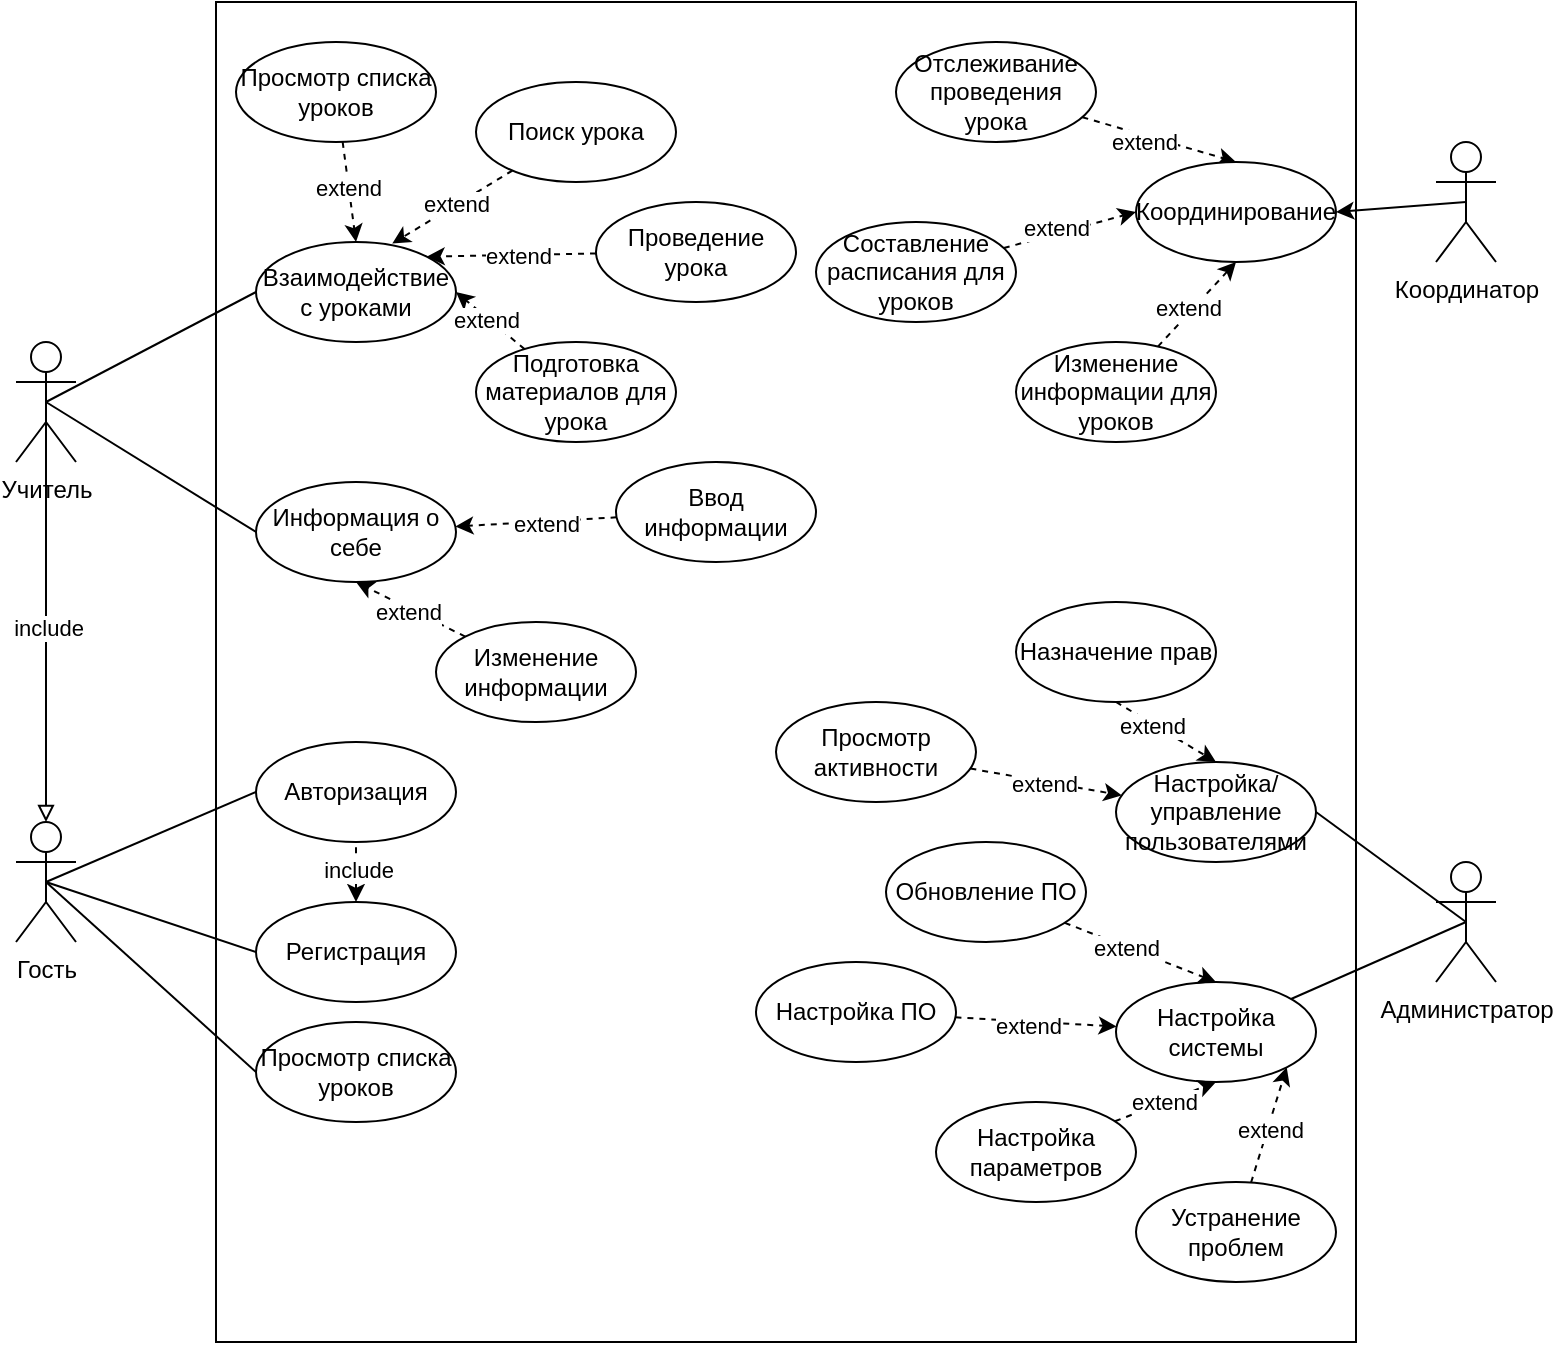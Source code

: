 <mxfile version="24.8.2">
  <diagram name="Страница — 1" id="yUjNuhFF3UaCH0LW1tKZ">
    <mxGraphModel dx="2037" dy="1929" grid="1" gridSize="10" guides="1" tooltips="1" connect="1" arrows="1" fold="1" page="1" pageScale="1" pageWidth="827" pageHeight="1169" math="0" shadow="0">
      <root>
        <mxCell id="0" />
        <mxCell id="1" parent="0" />
        <mxCell id="MDafYWsalDMEgTVLhbbN-1" value="" style="rounded=0;whiteSpace=wrap;html=1;fillColor=none;" vertex="1" parent="1">
          <mxGeometry x="-10" y="-110" width="570" height="670" as="geometry" />
        </mxCell>
        <mxCell id="MDafYWsalDMEgTVLhbbN-67" style="rounded=0;orthogonalLoop=1;jettySize=auto;html=1;exitX=0.5;exitY=0.5;exitDx=0;exitDy=0;exitPerimeter=0;entryX=0;entryY=0.5;entryDx=0;entryDy=0;endArrow=none;endFill=0;" edge="1" parent="1" source="MDafYWsalDMEgTVLhbbN-2" target="MDafYWsalDMEgTVLhbbN-66">
          <mxGeometry relative="1" as="geometry" />
        </mxCell>
        <mxCell id="MDafYWsalDMEgTVLhbbN-68" style="rounded=0;orthogonalLoop=1;jettySize=auto;html=1;exitX=0.5;exitY=0.5;exitDx=0;exitDy=0;exitPerimeter=0;entryX=0;entryY=0.5;entryDx=0;entryDy=0;endArrow=none;endFill=0;" edge="1" parent="1" source="MDafYWsalDMEgTVLhbbN-2" target="MDafYWsalDMEgTVLhbbN-64">
          <mxGeometry relative="1" as="geometry" />
        </mxCell>
        <mxCell id="MDafYWsalDMEgTVLhbbN-77" style="rounded=0;orthogonalLoop=1;jettySize=auto;html=1;exitX=0.5;exitY=0.5;exitDx=0;exitDy=0;exitPerimeter=0;entryX=0;entryY=0.5;entryDx=0;entryDy=0;endArrow=none;endFill=0;" edge="1" parent="1" source="MDafYWsalDMEgTVLhbbN-2" target="MDafYWsalDMEgTVLhbbN-65">
          <mxGeometry relative="1" as="geometry" />
        </mxCell>
        <mxCell id="MDafYWsalDMEgTVLhbbN-2" value="Гость" style="shape=umlActor;verticalLabelPosition=bottom;verticalAlign=top;html=1;outlineConnect=0;" vertex="1" parent="1">
          <mxGeometry x="-110" y="300" width="30" height="60" as="geometry" />
        </mxCell>
        <mxCell id="MDafYWsalDMEgTVLhbbN-75" style="rounded=0;orthogonalLoop=1;jettySize=auto;html=1;entryX=0;entryY=0.5;entryDx=0;entryDy=0;endArrow=none;endFill=0;exitX=0.5;exitY=0.5;exitDx=0;exitDy=0;exitPerimeter=0;" edge="1" parent="1" source="MDafYWsalDMEgTVLhbbN-3" target="MDafYWsalDMEgTVLhbbN-49">
          <mxGeometry relative="1" as="geometry" />
        </mxCell>
        <mxCell id="MDafYWsalDMEgTVLhbbN-76" style="rounded=0;orthogonalLoop=1;jettySize=auto;html=1;entryX=0;entryY=0.5;entryDx=0;entryDy=0;exitX=0.5;exitY=0.5;exitDx=0;exitDy=0;exitPerimeter=0;endArrow=none;endFill=0;" edge="1" parent="1" source="MDafYWsalDMEgTVLhbbN-3" target="MDafYWsalDMEgTVLhbbN-53">
          <mxGeometry relative="1" as="geometry" />
        </mxCell>
        <mxCell id="MDafYWsalDMEgTVLhbbN-3" value="Учитель" style="shape=umlActor;verticalLabelPosition=bottom;verticalAlign=top;html=1;outlineConnect=0;" vertex="1" parent="1">
          <mxGeometry x="-110" y="60" width="30" height="60" as="geometry" />
        </mxCell>
        <mxCell id="MDafYWsalDMEgTVLhbbN-28" style="rounded=0;orthogonalLoop=1;jettySize=auto;html=1;exitX=0.5;exitY=0.5;exitDx=0;exitDy=0;exitPerimeter=0;entryX=1;entryY=0.5;entryDx=0;entryDy=0;" edge="1" parent="1" source="MDafYWsalDMEgTVLhbbN-4" target="MDafYWsalDMEgTVLhbbN-26">
          <mxGeometry relative="1" as="geometry" />
        </mxCell>
        <mxCell id="MDafYWsalDMEgTVLhbbN-4" value="Координатор" style="shape=umlActor;verticalLabelPosition=bottom;verticalAlign=top;html=1;outlineConnect=0;" vertex="1" parent="1">
          <mxGeometry x="600" y="-40" width="30" height="60" as="geometry" />
        </mxCell>
        <mxCell id="MDafYWsalDMEgTVLhbbN-22" style="rounded=0;orthogonalLoop=1;jettySize=auto;html=1;exitX=0.5;exitY=0.5;exitDx=0;exitDy=0;exitPerimeter=0;endArrow=none;endFill=0;" edge="1" parent="1" source="MDafYWsalDMEgTVLhbbN-5" target="MDafYWsalDMEgTVLhbbN-11">
          <mxGeometry relative="1" as="geometry" />
        </mxCell>
        <mxCell id="MDafYWsalDMEgTVLhbbN-23" style="rounded=0;orthogonalLoop=1;jettySize=auto;html=1;exitX=0.5;exitY=0.5;exitDx=0;exitDy=0;exitPerimeter=0;entryX=1;entryY=0.5;entryDx=0;entryDy=0;endArrow=none;endFill=0;" edge="1" parent="1" source="MDafYWsalDMEgTVLhbbN-5" target="MDafYWsalDMEgTVLhbbN-8">
          <mxGeometry relative="1" as="geometry" />
        </mxCell>
        <mxCell id="MDafYWsalDMEgTVLhbbN-5" value="Администратор" style="shape=umlActor;verticalLabelPosition=bottom;verticalAlign=top;html=1;outlineConnect=0;" vertex="1" parent="1">
          <mxGeometry x="600" y="320" width="30" height="60" as="geometry" />
        </mxCell>
        <mxCell id="MDafYWsalDMEgTVLhbbN-8" value="Настройка/управление пользователями" style="ellipse;whiteSpace=wrap;html=1;" vertex="1" parent="1">
          <mxGeometry x="440" y="270" width="100" height="50" as="geometry" />
        </mxCell>
        <mxCell id="MDafYWsalDMEgTVLhbbN-12" style="rounded=0;orthogonalLoop=1;jettySize=auto;html=1;exitX=0.5;exitY=1;exitDx=0;exitDy=0;entryX=0.5;entryY=0;entryDx=0;entryDy=0;dashed=1;" edge="1" parent="1" source="MDafYWsalDMEgTVLhbbN-9" target="MDafYWsalDMEgTVLhbbN-8">
          <mxGeometry relative="1" as="geometry" />
        </mxCell>
        <mxCell id="MDafYWsalDMEgTVLhbbN-37" value="extend" style="edgeLabel;html=1;align=center;verticalAlign=middle;resizable=0;points=[];" vertex="1" connectable="0" parent="MDafYWsalDMEgTVLhbbN-12">
          <mxGeometry x="-0.278" y="-1" relative="1" as="geometry">
            <mxPoint as="offset" />
          </mxGeometry>
        </mxCell>
        <mxCell id="MDafYWsalDMEgTVLhbbN-9" value="Назначение прав" style="ellipse;whiteSpace=wrap;html=1;" vertex="1" parent="1">
          <mxGeometry x="390" y="190" width="100" height="50" as="geometry" />
        </mxCell>
        <mxCell id="MDafYWsalDMEgTVLhbbN-13" value="" style="rounded=0;orthogonalLoop=1;jettySize=auto;html=1;dashed=1;" edge="1" parent="1" source="MDafYWsalDMEgTVLhbbN-10" target="MDafYWsalDMEgTVLhbbN-8">
          <mxGeometry relative="1" as="geometry" />
        </mxCell>
        <mxCell id="MDafYWsalDMEgTVLhbbN-38" value="extend" style="edgeLabel;html=1;align=center;verticalAlign=middle;resizable=0;points=[];" vertex="1" connectable="0" parent="MDafYWsalDMEgTVLhbbN-13">
          <mxGeometry x="-0.042" y="-1" relative="1" as="geometry">
            <mxPoint as="offset" />
          </mxGeometry>
        </mxCell>
        <mxCell id="MDafYWsalDMEgTVLhbbN-10" value="Просмотр активности" style="ellipse;whiteSpace=wrap;html=1;" vertex="1" parent="1">
          <mxGeometry x="270" y="240" width="100" height="50" as="geometry" />
        </mxCell>
        <mxCell id="MDafYWsalDMEgTVLhbbN-11" value="Настройка системы" style="ellipse;whiteSpace=wrap;html=1;" vertex="1" parent="1">
          <mxGeometry x="440" y="380" width="100" height="50" as="geometry" />
        </mxCell>
        <mxCell id="MDafYWsalDMEgTVLhbbN-17" style="rounded=0;orthogonalLoop=1;jettySize=auto;html=1;entryX=0.5;entryY=0;entryDx=0;entryDy=0;dashed=1;" edge="1" parent="1" source="MDafYWsalDMEgTVLhbbN-14" target="MDafYWsalDMEgTVLhbbN-11">
          <mxGeometry relative="1" as="geometry" />
        </mxCell>
        <mxCell id="MDafYWsalDMEgTVLhbbN-39" value="extend" style="edgeLabel;html=1;align=center;verticalAlign=middle;resizable=0;points=[];" vertex="1" connectable="0" parent="MDafYWsalDMEgTVLhbbN-17">
          <mxGeometry x="-0.194" y="-1" relative="1" as="geometry">
            <mxPoint as="offset" />
          </mxGeometry>
        </mxCell>
        <mxCell id="MDafYWsalDMEgTVLhbbN-14" value="Обновление ПО" style="ellipse;whiteSpace=wrap;html=1;" vertex="1" parent="1">
          <mxGeometry x="325" y="310" width="100" height="50" as="geometry" />
        </mxCell>
        <mxCell id="MDafYWsalDMEgTVLhbbN-18" value="" style="rounded=0;orthogonalLoop=1;jettySize=auto;html=1;dashed=1;" edge="1" parent="1" source="MDafYWsalDMEgTVLhbbN-15" target="MDafYWsalDMEgTVLhbbN-11">
          <mxGeometry relative="1" as="geometry" />
        </mxCell>
        <mxCell id="MDafYWsalDMEgTVLhbbN-43" value="extend" style="edgeLabel;html=1;align=center;verticalAlign=middle;resizable=0;points=[];" vertex="1" connectable="0" parent="MDafYWsalDMEgTVLhbbN-18">
          <mxGeometry x="-0.101" y="-2" relative="1" as="geometry">
            <mxPoint as="offset" />
          </mxGeometry>
        </mxCell>
        <mxCell id="MDafYWsalDMEgTVLhbbN-15" value="Настройка ПО" style="ellipse;whiteSpace=wrap;html=1;" vertex="1" parent="1">
          <mxGeometry x="260" y="370" width="100" height="50" as="geometry" />
        </mxCell>
        <mxCell id="MDafYWsalDMEgTVLhbbN-19" style="rounded=0;orthogonalLoop=1;jettySize=auto;html=1;entryX=0.5;entryY=1;entryDx=0;entryDy=0;dashed=1;" edge="1" parent="1" source="MDafYWsalDMEgTVLhbbN-16" target="MDafYWsalDMEgTVLhbbN-11">
          <mxGeometry relative="1" as="geometry" />
        </mxCell>
        <mxCell id="MDafYWsalDMEgTVLhbbN-41" value="extend" style="edgeLabel;html=1;align=center;verticalAlign=middle;resizable=0;points=[];" vertex="1" connectable="0" parent="MDafYWsalDMEgTVLhbbN-19">
          <mxGeometry x="-0.03" relative="1" as="geometry">
            <mxPoint as="offset" />
          </mxGeometry>
        </mxCell>
        <mxCell id="MDafYWsalDMEgTVLhbbN-16" value="Настройка параметров" style="ellipse;whiteSpace=wrap;html=1;" vertex="1" parent="1">
          <mxGeometry x="350" y="440" width="100" height="50" as="geometry" />
        </mxCell>
        <mxCell id="MDafYWsalDMEgTVLhbbN-21" style="rounded=0;orthogonalLoop=1;jettySize=auto;html=1;entryX=1;entryY=1;entryDx=0;entryDy=0;dashed=1;" edge="1" parent="1" source="MDafYWsalDMEgTVLhbbN-20" target="MDafYWsalDMEgTVLhbbN-11">
          <mxGeometry relative="1" as="geometry" />
        </mxCell>
        <mxCell id="MDafYWsalDMEgTVLhbbN-42" value="extend" style="edgeLabel;html=1;align=center;verticalAlign=middle;resizable=0;points=[];" vertex="1" connectable="0" parent="MDafYWsalDMEgTVLhbbN-21">
          <mxGeometry x="-0.058" y="-1" relative="1" as="geometry">
            <mxPoint as="offset" />
          </mxGeometry>
        </mxCell>
        <mxCell id="MDafYWsalDMEgTVLhbbN-20" value="Устранение проблем" style="ellipse;whiteSpace=wrap;html=1;" vertex="1" parent="1">
          <mxGeometry x="450" y="480" width="100" height="50" as="geometry" />
        </mxCell>
        <mxCell id="MDafYWsalDMEgTVLhbbN-30" style="rounded=0;orthogonalLoop=1;jettySize=auto;html=1;entryX=0.5;entryY=0;entryDx=0;entryDy=0;dashed=1;" edge="1" parent="1" source="MDafYWsalDMEgTVLhbbN-24" target="MDafYWsalDMEgTVLhbbN-26">
          <mxGeometry relative="1" as="geometry" />
        </mxCell>
        <mxCell id="MDafYWsalDMEgTVLhbbN-34" value="extend" style="edgeLabel;html=1;align=center;verticalAlign=middle;resizable=0;points=[];" vertex="1" connectable="0" parent="MDafYWsalDMEgTVLhbbN-30">
          <mxGeometry x="-0.191" y="-3" relative="1" as="geometry">
            <mxPoint as="offset" />
          </mxGeometry>
        </mxCell>
        <mxCell id="MDafYWsalDMEgTVLhbbN-24" value="Отслеживание проведения урока" style="ellipse;whiteSpace=wrap;html=1;" vertex="1" parent="1">
          <mxGeometry x="330" y="-90" width="100" height="50" as="geometry" />
        </mxCell>
        <mxCell id="MDafYWsalDMEgTVLhbbN-31" style="rounded=0;orthogonalLoop=1;jettySize=auto;html=1;entryX=0;entryY=0.5;entryDx=0;entryDy=0;dashed=1;" edge="1" parent="1" source="MDafYWsalDMEgTVLhbbN-25" target="MDafYWsalDMEgTVLhbbN-26">
          <mxGeometry relative="1" as="geometry" />
        </mxCell>
        <mxCell id="MDafYWsalDMEgTVLhbbN-35" value="extend" style="edgeLabel;html=1;align=center;verticalAlign=middle;resizable=0;points=[];" vertex="1" connectable="0" parent="MDafYWsalDMEgTVLhbbN-31">
          <mxGeometry x="-0.181" y="3" relative="1" as="geometry">
            <mxPoint as="offset" />
          </mxGeometry>
        </mxCell>
        <mxCell id="MDafYWsalDMEgTVLhbbN-25" value="Составление расписания для уроков" style="ellipse;whiteSpace=wrap;html=1;" vertex="1" parent="1">
          <mxGeometry x="290" width="100" height="50" as="geometry" />
        </mxCell>
        <mxCell id="MDafYWsalDMEgTVLhbbN-26" value="Координирование" style="ellipse;whiteSpace=wrap;html=1;" vertex="1" parent="1">
          <mxGeometry x="450" y="-30" width="100" height="50" as="geometry" />
        </mxCell>
        <mxCell id="MDafYWsalDMEgTVLhbbN-33" style="rounded=0;orthogonalLoop=1;jettySize=auto;html=1;entryX=0.5;entryY=1;entryDx=0;entryDy=0;dashed=1;" edge="1" parent="1" source="MDafYWsalDMEgTVLhbbN-27" target="MDafYWsalDMEgTVLhbbN-26">
          <mxGeometry relative="1" as="geometry" />
        </mxCell>
        <mxCell id="MDafYWsalDMEgTVLhbbN-36" value="extend" style="edgeLabel;html=1;align=center;verticalAlign=middle;resizable=0;points=[];" vertex="1" connectable="0" parent="MDafYWsalDMEgTVLhbbN-33">
          <mxGeometry x="-0.148" y="2" relative="1" as="geometry">
            <mxPoint as="offset" />
          </mxGeometry>
        </mxCell>
        <mxCell id="MDafYWsalDMEgTVLhbbN-27" value="Изменение информации для уроков" style="ellipse;whiteSpace=wrap;html=1;" vertex="1" parent="1">
          <mxGeometry x="390" y="60" width="100" height="50" as="geometry" />
        </mxCell>
        <mxCell id="MDafYWsalDMEgTVLhbbN-46" style="edgeStyle=orthogonalEdgeStyle;rounded=0;orthogonalLoop=1;jettySize=auto;html=1;exitX=0.5;exitY=0.5;exitDx=0;exitDy=0;exitPerimeter=0;entryX=0.5;entryY=0;entryDx=0;entryDy=0;entryPerimeter=0;endArrow=block;endFill=0;" edge="1" parent="1" source="MDafYWsalDMEgTVLhbbN-3" target="MDafYWsalDMEgTVLhbbN-2">
          <mxGeometry relative="1" as="geometry" />
        </mxCell>
        <mxCell id="MDafYWsalDMEgTVLhbbN-47" value="include" style="edgeLabel;html=1;align=center;verticalAlign=middle;resizable=0;points=[];" vertex="1" connectable="0" parent="MDafYWsalDMEgTVLhbbN-46">
          <mxGeometry x="0.078" y="1" relative="1" as="geometry">
            <mxPoint as="offset" />
          </mxGeometry>
        </mxCell>
        <mxCell id="MDafYWsalDMEgTVLhbbN-49" value="Взаимодействие с уроками" style="ellipse;whiteSpace=wrap;html=1;" vertex="1" parent="1">
          <mxGeometry x="10" y="10" width="100" height="50" as="geometry" />
        </mxCell>
        <mxCell id="MDafYWsalDMEgTVLhbbN-61" style="rounded=0;orthogonalLoop=1;jettySize=auto;html=1;entryX=0.681;entryY=0.016;entryDx=0;entryDy=0;dashed=1;entryPerimeter=0;" edge="1" parent="1" source="MDafYWsalDMEgTVLhbbN-50" target="MDafYWsalDMEgTVLhbbN-49">
          <mxGeometry relative="1" as="geometry" />
        </mxCell>
        <mxCell id="MDafYWsalDMEgTVLhbbN-73" value="extend" style="edgeLabel;html=1;align=center;verticalAlign=middle;resizable=0;points=[];" vertex="1" connectable="0" parent="MDafYWsalDMEgTVLhbbN-61">
          <mxGeometry x="-0.075" y="-1" relative="1" as="geometry">
            <mxPoint as="offset" />
          </mxGeometry>
        </mxCell>
        <mxCell id="MDafYWsalDMEgTVLhbbN-50" value="Поиск урока" style="ellipse;whiteSpace=wrap;html=1;" vertex="1" parent="1">
          <mxGeometry x="120" y="-70" width="100" height="50" as="geometry" />
        </mxCell>
        <mxCell id="MDafYWsalDMEgTVLhbbN-60" style="rounded=0;orthogonalLoop=1;jettySize=auto;html=1;entryX=1;entryY=0;entryDx=0;entryDy=0;dashed=1;" edge="1" parent="1" source="MDafYWsalDMEgTVLhbbN-51" target="MDafYWsalDMEgTVLhbbN-49">
          <mxGeometry relative="1" as="geometry" />
        </mxCell>
        <mxCell id="MDafYWsalDMEgTVLhbbN-72" value="extend" style="edgeLabel;html=1;align=center;verticalAlign=middle;resizable=0;points=[];" vertex="1" connectable="0" parent="MDafYWsalDMEgTVLhbbN-60">
          <mxGeometry x="-0.066" relative="1" as="geometry">
            <mxPoint as="offset" />
          </mxGeometry>
        </mxCell>
        <mxCell id="MDafYWsalDMEgTVLhbbN-51" value="Проведение урока" style="ellipse;whiteSpace=wrap;html=1;" vertex="1" parent="1">
          <mxGeometry x="180" y="-10" width="100" height="50" as="geometry" />
        </mxCell>
        <mxCell id="MDafYWsalDMEgTVLhbbN-59" style="rounded=0;orthogonalLoop=1;jettySize=auto;html=1;entryX=1;entryY=0.5;entryDx=0;entryDy=0;dashed=1;" edge="1" parent="1" source="MDafYWsalDMEgTVLhbbN-52" target="MDafYWsalDMEgTVLhbbN-49">
          <mxGeometry relative="1" as="geometry" />
        </mxCell>
        <mxCell id="MDafYWsalDMEgTVLhbbN-71" value="extend" style="edgeLabel;html=1;align=center;verticalAlign=middle;resizable=0;points=[];" vertex="1" connectable="0" parent="MDafYWsalDMEgTVLhbbN-59">
          <mxGeometry x="0.065" y="1" relative="1" as="geometry">
            <mxPoint as="offset" />
          </mxGeometry>
        </mxCell>
        <mxCell id="MDafYWsalDMEgTVLhbbN-52" value="Подготовка материалов для урока" style="ellipse;whiteSpace=wrap;html=1;" vertex="1" parent="1">
          <mxGeometry x="120" y="60" width="100" height="50" as="geometry" />
        </mxCell>
        <mxCell id="MDafYWsalDMEgTVLhbbN-53" value="Информация о себе" style="ellipse;whiteSpace=wrap;html=1;" vertex="1" parent="1">
          <mxGeometry x="10" y="130" width="100" height="50" as="geometry" />
        </mxCell>
        <mxCell id="MDafYWsalDMEgTVLhbbN-56" style="rounded=0;orthogonalLoop=1;jettySize=auto;html=1;dashed=1;" edge="1" parent="1" source="MDafYWsalDMEgTVLhbbN-54" target="MDafYWsalDMEgTVLhbbN-53">
          <mxGeometry relative="1" as="geometry" />
        </mxCell>
        <mxCell id="MDafYWsalDMEgTVLhbbN-57" value="extend" style="edgeLabel;html=1;align=center;verticalAlign=middle;resizable=0;points=[];" vertex="1" connectable="0" parent="MDafYWsalDMEgTVLhbbN-56">
          <mxGeometry x="-0.114" y="1" relative="1" as="geometry">
            <mxPoint as="offset" />
          </mxGeometry>
        </mxCell>
        <mxCell id="MDafYWsalDMEgTVLhbbN-54" value="Ввод информации" style="ellipse;whiteSpace=wrap;html=1;" vertex="1" parent="1">
          <mxGeometry x="190" y="120" width="100" height="50" as="geometry" />
        </mxCell>
        <mxCell id="MDafYWsalDMEgTVLhbbN-58" style="rounded=0;orthogonalLoop=1;jettySize=auto;html=1;entryX=0.5;entryY=1;entryDx=0;entryDy=0;dashed=1;" edge="1" parent="1" source="MDafYWsalDMEgTVLhbbN-55" target="MDafYWsalDMEgTVLhbbN-53">
          <mxGeometry relative="1" as="geometry" />
        </mxCell>
        <mxCell id="MDafYWsalDMEgTVLhbbN-70" value="extend" style="edgeLabel;html=1;align=center;verticalAlign=middle;resizable=0;points=[];" vertex="1" connectable="0" parent="MDafYWsalDMEgTVLhbbN-58">
          <mxGeometry x="0.026" y="2" relative="1" as="geometry">
            <mxPoint as="offset" />
          </mxGeometry>
        </mxCell>
        <mxCell id="MDafYWsalDMEgTVLhbbN-55" value="Изменение информации" style="ellipse;whiteSpace=wrap;html=1;" vertex="1" parent="1">
          <mxGeometry x="100" y="200" width="100" height="50" as="geometry" />
        </mxCell>
        <mxCell id="MDafYWsalDMEgTVLhbbN-63" style="rounded=0;orthogonalLoop=1;jettySize=auto;html=1;entryX=0.5;entryY=0;entryDx=0;entryDy=0;dashed=1;" edge="1" parent="1" source="MDafYWsalDMEgTVLhbbN-62" target="MDafYWsalDMEgTVLhbbN-49">
          <mxGeometry relative="1" as="geometry" />
        </mxCell>
        <mxCell id="MDafYWsalDMEgTVLhbbN-74" value="extend" style="edgeLabel;html=1;align=center;verticalAlign=middle;resizable=0;points=[];" vertex="1" connectable="0" parent="MDafYWsalDMEgTVLhbbN-63">
          <mxGeometry x="-0.103" y="-1" relative="1" as="geometry">
            <mxPoint as="offset" />
          </mxGeometry>
        </mxCell>
        <mxCell id="MDafYWsalDMEgTVLhbbN-62" value="Просмотр списка уроков" style="ellipse;whiteSpace=wrap;html=1;" vertex="1" parent="1">
          <mxGeometry y="-90" width="100" height="50" as="geometry" />
        </mxCell>
        <mxCell id="MDafYWsalDMEgTVLhbbN-64" value="Авторизация" style="ellipse;whiteSpace=wrap;html=1;" vertex="1" parent="1">
          <mxGeometry x="10" y="260" width="100" height="50" as="geometry" />
        </mxCell>
        <mxCell id="MDafYWsalDMEgTVLhbbN-69" style="rounded=0;orthogonalLoop=1;jettySize=auto;html=1;exitX=0.5;exitY=0;exitDx=0;exitDy=0;dashed=1;endArrow=none;endFill=0;startArrow=classic;startFill=1;entryX=0.5;entryY=1;entryDx=0;entryDy=0;" edge="1" parent="1" source="MDafYWsalDMEgTVLhbbN-65" target="MDafYWsalDMEgTVLhbbN-64">
          <mxGeometry relative="1" as="geometry" />
        </mxCell>
        <mxCell id="MDafYWsalDMEgTVLhbbN-78" value="include" style="edgeLabel;html=1;align=center;verticalAlign=middle;resizable=0;points=[];" vertex="1" connectable="0" parent="MDafYWsalDMEgTVLhbbN-69">
          <mxGeometry x="0.108" y="-1" relative="1" as="geometry">
            <mxPoint as="offset" />
          </mxGeometry>
        </mxCell>
        <mxCell id="MDafYWsalDMEgTVLhbbN-65" value="Регистрация" style="ellipse;whiteSpace=wrap;html=1;" vertex="1" parent="1">
          <mxGeometry x="10" y="340" width="100" height="50" as="geometry" />
        </mxCell>
        <mxCell id="MDafYWsalDMEgTVLhbbN-66" value="Просмотр списка уроков" style="ellipse;whiteSpace=wrap;html=1;" vertex="1" parent="1">
          <mxGeometry x="10" y="400" width="100" height="50" as="geometry" />
        </mxCell>
      </root>
    </mxGraphModel>
  </diagram>
</mxfile>
